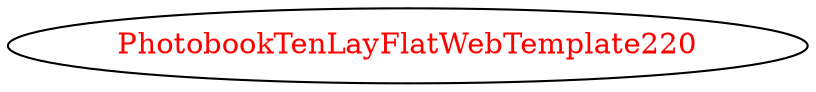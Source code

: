 digraph dependencyGraph {
 concentrate=true;
 ranksep="2.0";
 rankdir="LR"; 
 splines="ortho";
"PhotobookTenLayFlatWebTemplate220" [fontcolor="red"];
}
